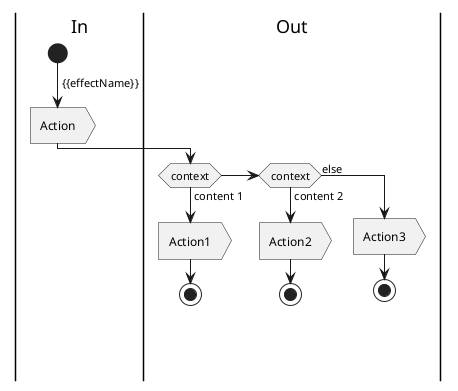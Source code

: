 @startuml
|In|
start
-> {{effectName}};
:Action>
|Out|
if (context) then (content 1)
  :Action1>
  stop
elseif (context) then (content 2)
  :Action2>
  stop
else (else)
  :Action3>
  stop
endif
@enduml
